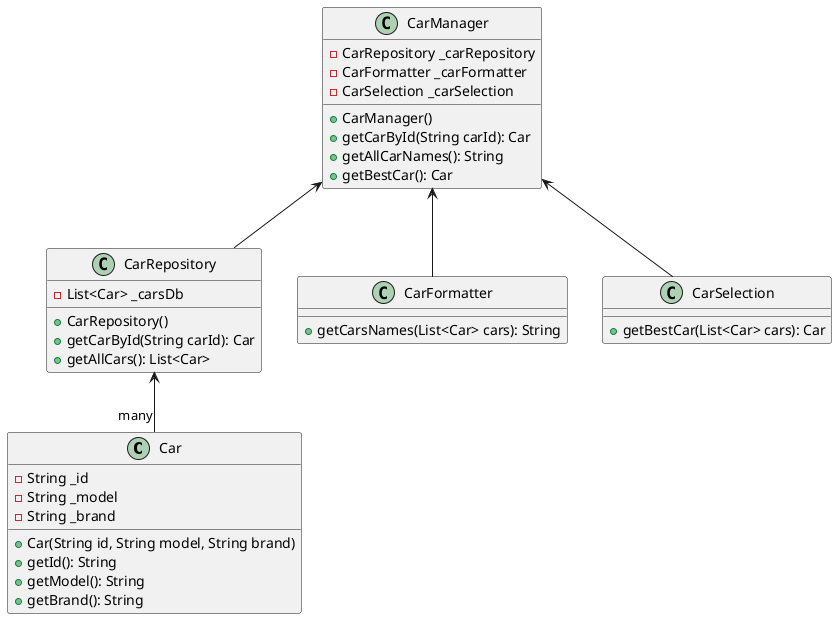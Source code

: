 @startuml


    class Car {
        - String _id
        - String _model
        - String _brand
        + Car(String id, String model, String brand)
        + getId(): String
        + getModel(): String
        + getBrand(): String
    }

    class CarRepository {
        - List<Car> _carsDb
        + CarRepository()
        + getCarById(String carId): Car
        + getAllCars(): List<Car>
    }

    class CarFormatter {
        + getCarsNames(List<Car> cars): String
    }

    class CarSelection {
        + getBestCar(List<Car> cars): Car
    }

    class CarManager {
        - CarRepository _carRepository
        - CarFormatter _carFormatter
        - CarSelection _carSelection
        + CarManager()
        + getCarById(String carId): Car
        + getAllCarNames(): String
        + getBestCar(): Car
    }

    CarRepository <-- "many" Car 
    CarManager <-- CarRepository 
    CarManager <-- CarFormatter 
    CarManager <-- CarSelection 



@enduml
